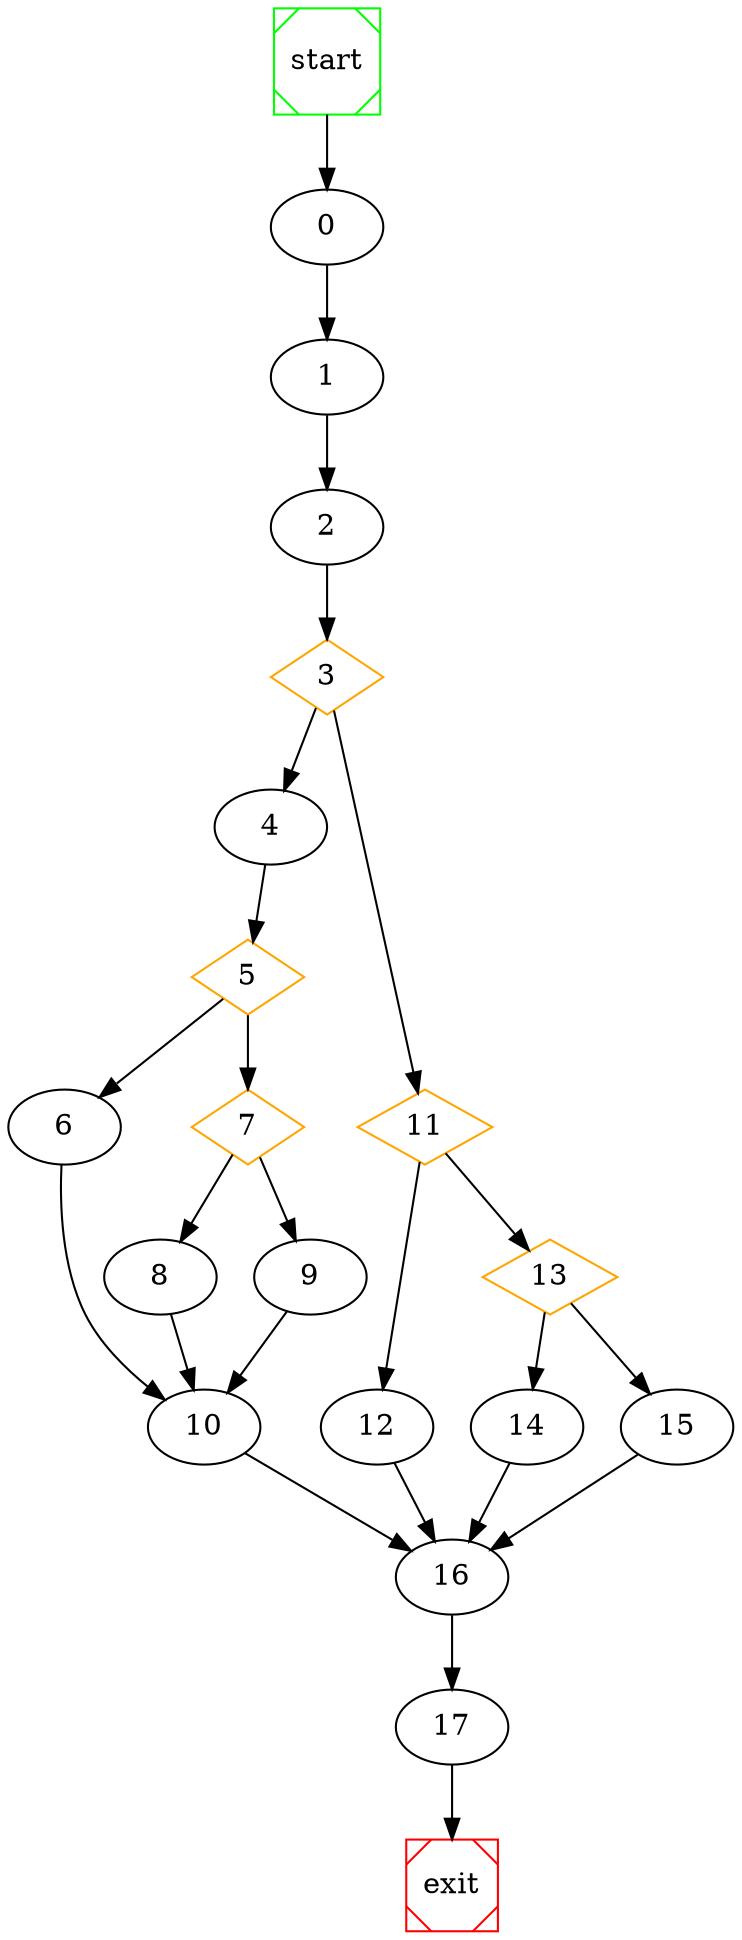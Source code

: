 # dot file created at runtime

digraph G {
	start -> 0;
	0 -> 1 ;
	1 -> 2 ;
	3 [shape=diamond, color=orange] ;
	5 [shape=diamond, color=orange] ;
	5 -> 6 ;
	7 [shape=diamond, color=orange] ;
	5 -> 7 ;
	7 -> 8 ;
	7 -> 9 ;
	4 -> 5 ;
	6 -> 10 ;
	8 -> 10 ;
	9 -> 10 ;
	3 -> 4 ;
	11 [shape=diamond, color=orange] ;
	3 -> 11 ;
	11 -> 12 ;
	13 [shape=diamond, color=orange] ;
	11 -> 13 ;
	13 -> 14 ;
	13 -> 15 ;
	2 -> 3 ;
	14 -> 16 ;
	15 -> 16 ;
	10 -> 16 ;
	12 -> 16 ;
	16 -> 17 ;
	17 -> exit;

	start [shape=Msquare, color=green];
	exit [shape=Msquare, color=red];
}